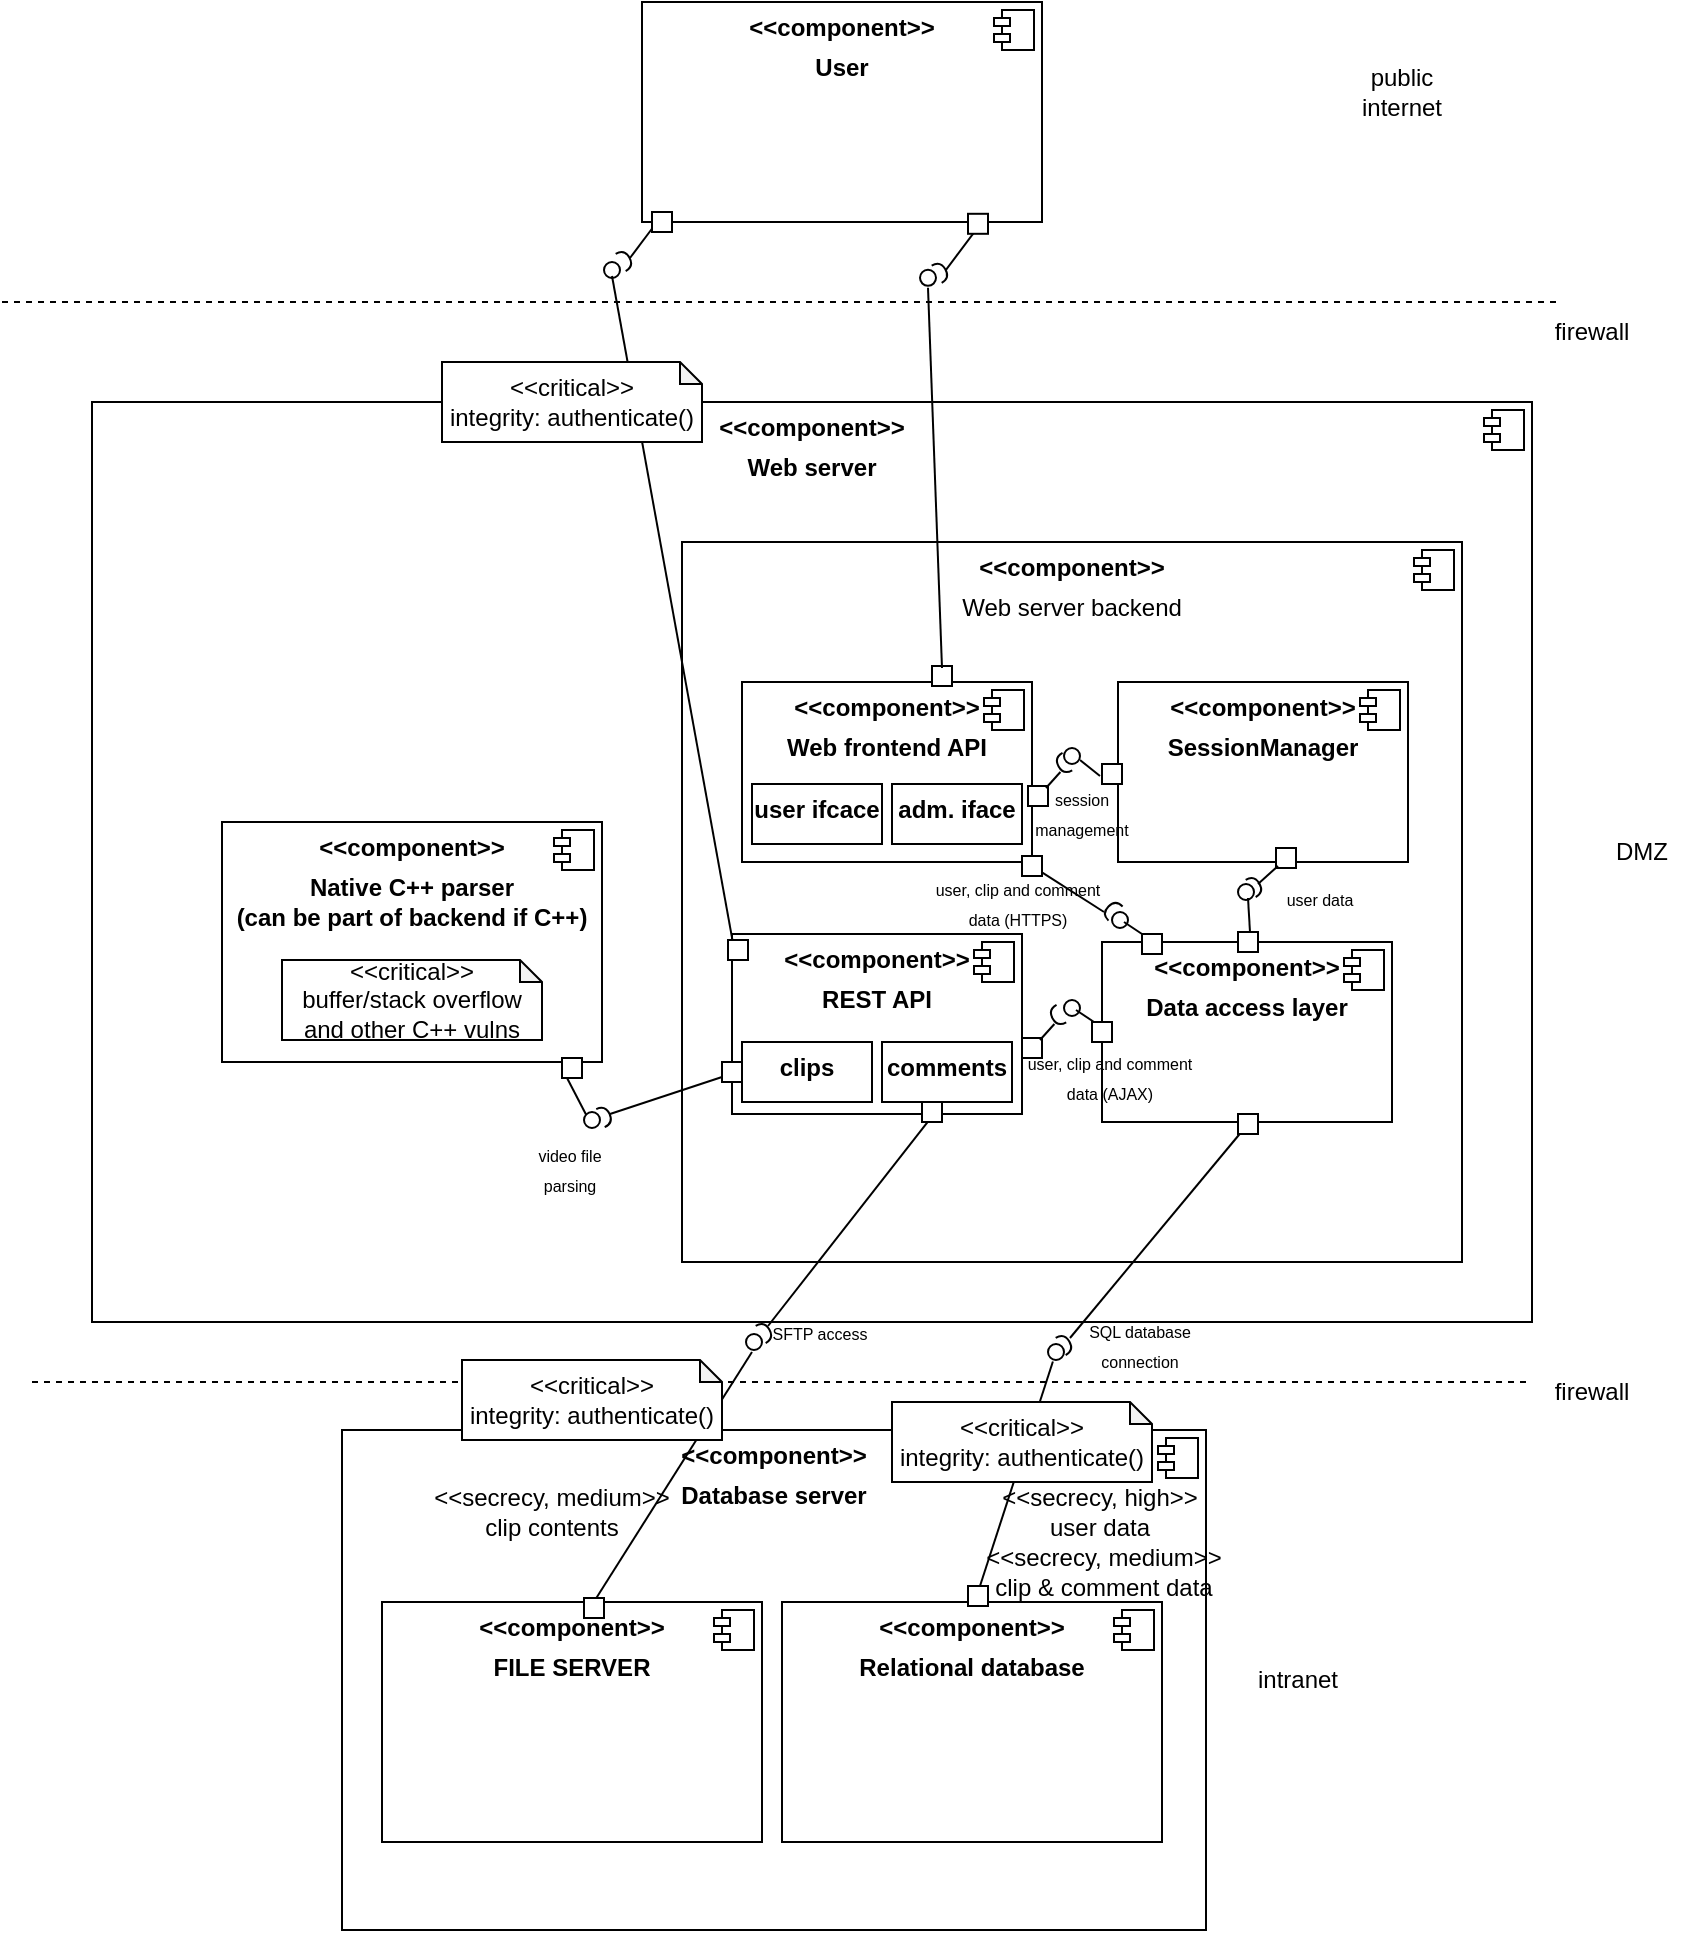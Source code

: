 <mxfile version="15.5.4" type="device"><diagram id="GSqzHgyZ8bAY6e9TYu-8" name="Page-1"><mxGraphModel dx="1420" dy="813" grid="1" gridSize="10" guides="1" tooltips="1" connect="1" arrows="1" fold="1" page="1" pageScale="1" pageWidth="850" pageHeight="1100" math="0" shadow="0"><root><mxCell id="0"/><mxCell id="1" parent="0"/><mxCell id="STXhcjaNy7lyqlX8jOq6-12" value="&lt;p style=&quot;margin: 0px ; margin-top: 6px ; text-align: center&quot;&gt;&lt;b&gt;&amp;lt;&amp;lt;component&amp;gt;&amp;gt;&lt;/b&gt;&lt;/p&gt;&lt;p style=&quot;margin: 0px ; margin-top: 6px ; text-align: center&quot;&gt;&lt;b&gt;Web server&lt;/b&gt;&lt;/p&gt;" style="align=left;overflow=fill;html=1;dropTarget=0;" parent="1" vertex="1"><mxGeometry x="65" y="200" width="720" height="460" as="geometry"/></mxCell><mxCell id="STXhcjaNy7lyqlX8jOq6-13" value="" style="shape=component;jettyWidth=8;jettyHeight=4;" parent="STXhcjaNy7lyqlX8jOq6-12" vertex="1"><mxGeometry x="1" width="20" height="20" relative="1" as="geometry"><mxPoint x="-24" y="4" as="offset"/></mxGeometry></mxCell><mxCell id="STXhcjaNy7lyqlX8jOq6-14" value="&lt;p style=&quot;margin: 0px ; margin-top: 6px ; text-align: center&quot;&gt;&lt;b&gt;&amp;lt;&amp;lt;component&amp;gt;&amp;gt;&lt;/b&gt;&lt;/p&gt;&lt;p style=&quot;margin: 0px ; margin-top: 6px ; text-align: center&quot;&gt;&lt;b&gt;Native C++ parser&lt;br&gt;(can be part of backend if C++)&lt;br&gt;&lt;/b&gt;&lt;/p&gt;" style="align=left;overflow=fill;html=1;dropTarget=0;" parent="1" vertex="1"><mxGeometry x="130" y="410" width="190" height="120" as="geometry"/></mxCell><mxCell id="STXhcjaNy7lyqlX8jOq6-15" value="" style="shape=component;jettyWidth=8;jettyHeight=4;" parent="STXhcjaNy7lyqlX8jOq6-14" vertex="1"><mxGeometry x="1" width="20" height="20" relative="1" as="geometry"><mxPoint x="-24" y="4" as="offset"/></mxGeometry></mxCell><mxCell id="STXhcjaNy7lyqlX8jOq6-16" value="&lt;p style=&quot;margin: 0px ; margin-top: 6px ; text-align: center&quot;&gt;&lt;b&gt;&amp;lt;&amp;lt;component&amp;gt;&amp;gt;&lt;/b&gt;&lt;/p&gt;&lt;p style=&quot;margin: 0px ; margin-top: 6px ; text-align: center&quot;&gt;Web server backend&lt;/p&gt;" style="align=left;overflow=fill;html=1;dropTarget=0;" parent="1" vertex="1"><mxGeometry x="360" y="270" width="390" height="360" as="geometry"/></mxCell><mxCell id="STXhcjaNy7lyqlX8jOq6-17" value="" style="shape=component;jettyWidth=8;jettyHeight=4;" parent="STXhcjaNy7lyqlX8jOq6-16" vertex="1"><mxGeometry x="1" width="20" height="20" relative="1" as="geometry"><mxPoint x="-24" y="4" as="offset"/></mxGeometry></mxCell><mxCell id="STXhcjaNy7lyqlX8jOq6-18" value="&lt;p style=&quot;margin: 0px ; margin-top: 6px ; text-align: center&quot;&gt;&lt;b&gt;&amp;lt;&amp;lt;component&amp;gt;&amp;gt;&lt;/b&gt;&lt;/p&gt;&lt;p style=&quot;margin: 0px ; margin-top: 6px ; text-align: center&quot;&gt;&lt;b&gt;SessionManager&lt;/b&gt;&lt;/p&gt;" style="align=left;overflow=fill;html=1;dropTarget=0;" parent="1" vertex="1"><mxGeometry x="578" y="340" width="145" height="90" as="geometry"/></mxCell><mxCell id="STXhcjaNy7lyqlX8jOq6-19" value="" style="shape=component;jettyWidth=8;jettyHeight=4;" parent="STXhcjaNy7lyqlX8jOq6-18" vertex="1"><mxGeometry x="1" width="20" height="20" relative="1" as="geometry"><mxPoint x="-24" y="4" as="offset"/></mxGeometry></mxCell><mxCell id="STXhcjaNy7lyqlX8jOq6-22" value="&lt;p style=&quot;margin: 0px ; margin-top: 6px ; text-align: center&quot;&gt;&lt;b&gt;&amp;lt;&amp;lt;component&amp;gt;&amp;gt;&lt;/b&gt;&lt;/p&gt;&lt;p style=&quot;margin: 0px ; margin-top: 6px ; text-align: center&quot;&gt;&lt;b&gt;REST API&lt;/b&gt;&lt;/p&gt;" style="align=left;overflow=fill;html=1;dropTarget=0;" parent="1" vertex="1"><mxGeometry x="385" y="466" width="145" height="90" as="geometry"/></mxCell><mxCell id="STXhcjaNy7lyqlX8jOq6-23" value="" style="shape=component;jettyWidth=8;jettyHeight=4;" parent="STXhcjaNy7lyqlX8jOq6-22" vertex="1"><mxGeometry x="1" width="20" height="20" relative="1" as="geometry"><mxPoint x="-24" y="4" as="offset"/></mxGeometry></mxCell><mxCell id="STXhcjaNy7lyqlX8jOq6-24" value="&lt;p style=&quot;margin: 0px ; margin-top: 6px ; text-align: center&quot;&gt;&lt;b&gt;&amp;lt;&amp;lt;component&amp;gt;&amp;gt;&lt;/b&gt;&lt;/p&gt;&lt;p style=&quot;margin: 0px ; margin-top: 6px ; text-align: center&quot;&gt;&lt;b&gt;Web frontend API&lt;/b&gt;&lt;/p&gt;" style="align=left;overflow=fill;html=1;dropTarget=0;" parent="1" vertex="1"><mxGeometry x="390" y="340" width="145" height="90" as="geometry"/></mxCell><mxCell id="STXhcjaNy7lyqlX8jOq6-25" value="" style="shape=component;jettyWidth=8;jettyHeight=4;" parent="STXhcjaNy7lyqlX8jOq6-24" vertex="1"><mxGeometry x="1" width="20" height="20" relative="1" as="geometry"><mxPoint x="-24" y="4" as="offset"/></mxGeometry></mxCell><mxCell id="STXhcjaNy7lyqlX8jOq6-26" value="&lt;p style=&quot;margin: 0px ; margin-top: 6px ; text-align: center&quot;&gt;&lt;b&gt;&amp;lt;&amp;lt;component&amp;gt;&amp;gt;&lt;/b&gt;&lt;/p&gt;&lt;p style=&quot;margin: 0px ; margin-top: 6px ; text-align: center&quot;&gt;&lt;b&gt;Database server&lt;/b&gt;&lt;/p&gt;" style="align=left;overflow=fill;html=1;dropTarget=0;" parent="1" vertex="1"><mxGeometry x="190" y="714" width="432" height="250" as="geometry"/></mxCell><mxCell id="STXhcjaNy7lyqlX8jOq6-27" value="" style="shape=component;jettyWidth=8;jettyHeight=4;" parent="STXhcjaNy7lyqlX8jOq6-26" vertex="1"><mxGeometry x="1" width="20" height="20" relative="1" as="geometry"><mxPoint x="-24" y="4" as="offset"/></mxGeometry></mxCell><mxCell id="STXhcjaNy7lyqlX8jOq6-33" value="&lt;p style=&quot;margin: 0px ; margin-top: 6px ; text-align: center&quot;&gt;&lt;b&gt;&amp;lt;&amp;lt;component&amp;gt;&amp;gt;&lt;/b&gt;&lt;/p&gt;&lt;p style=&quot;margin: 0px ; margin-top: 6px ; text-align: center&quot;&gt;&lt;b&gt;Data access layer&lt;/b&gt;&lt;/p&gt;" style="align=left;overflow=fill;html=1;dropTarget=0;" parent="1" vertex="1"><mxGeometry x="570" y="470" width="145" height="90" as="geometry"/></mxCell><mxCell id="STXhcjaNy7lyqlX8jOq6-34" value="" style="shape=component;jettyWidth=8;jettyHeight=4;" parent="STXhcjaNy7lyqlX8jOq6-33" vertex="1"><mxGeometry x="1" width="20" height="20" relative="1" as="geometry"><mxPoint x="-24" y="4" as="offset"/></mxGeometry></mxCell><mxCell id="STXhcjaNy7lyqlX8jOq6-44" value="" style="ellipse;html=1;fontSize=11;align=center;fillColor=none;points=[];aspect=fixed;resizable=0;verticalAlign=bottom;labelPosition=center;verticalLabelPosition=top;flipH=1;perimeterSpacing=1;" parent="1" vertex="1"><mxGeometry x="543" y="671" width="8" height="8" as="geometry"/></mxCell><mxCell id="STXhcjaNy7lyqlX8jOq6-43" value="" style="endArrow=none;html=1;rounded=0;align=center;verticalAlign=top;endFill=0;labelBackgroundColor=none;endSize=2;" parent="1" target="STXhcjaNy7lyqlX8jOq6-44" edge="1"><mxGeometry relative="1" as="geometry"><mxPoint x="509" y="792" as="sourcePoint"/></mxGeometry></mxCell><mxCell id="STXhcjaNy7lyqlX8jOq6-56" value="" style="html=1;rounded=0;" parent="1" vertex="1"><mxGeometry x="638" y="556" width="10" height="10" as="geometry"/></mxCell><mxCell id="STXhcjaNy7lyqlX8jOq6-57" value="" style="endArrow=none;html=1;rounded=0;align=center;verticalAlign=top;endFill=0;labelBackgroundColor=none;endSize=2;" parent="1" source="STXhcjaNy7lyqlX8jOq6-56" edge="1"><mxGeometry relative="1" as="geometry"><mxPoint x="554" y="668" as="targetPoint"/></mxGeometry></mxCell><mxCell id="STXhcjaNy7lyqlX8jOq6-58" value="" style="shape=requiredInterface;html=1;fontSize=11;align=center;fillColor=none;points=[];aspect=fixed;resizable=0;verticalAlign=bottom;labelPosition=center;verticalLabelPosition=top;flipH=1;rotation=-210;" parent="1" vertex="1"><mxGeometry x="549" y="666" width="5" height="10" as="geometry"/></mxCell><mxCell id="STXhcjaNy7lyqlX8jOq6-59" value="&lt;font style=&quot;font-size: 8px&quot;&gt;SQL database connection&lt;/font&gt;" style="text;html=1;strokeColor=none;fillColor=none;align=center;verticalAlign=middle;whiteSpace=wrap;rounded=0;" parent="1" vertex="1"><mxGeometry x="559" y="656" width="60" height="30" as="geometry"/></mxCell><mxCell id="STXhcjaNy7lyqlX8jOq6-62" value="" style="html=1;rounded=0;" parent="1" vertex="1"><mxGeometry x="565" y="510" width="10" height="10" as="geometry"/></mxCell><mxCell id="STXhcjaNy7lyqlX8jOq6-63" value="" style="html=1;rounded=0;" parent="1" vertex="1"><mxGeometry x="638" y="465" width="10" height="10" as="geometry"/></mxCell><mxCell id="STXhcjaNy7lyqlX8jOq6-69" value="&lt;p style=&quot;margin: 0px ; margin-top: 6px ; text-align: center&quot;&gt;&lt;b&gt;user ifcace&lt;/b&gt;&lt;/p&gt;" style="align=left;overflow=fill;html=1;dropTarget=0;" parent="1" vertex="1"><mxGeometry x="395" y="391" width="65" height="30" as="geometry"/></mxCell><mxCell id="STXhcjaNy7lyqlX8jOq6-71" value="&lt;p style=&quot;margin: 0px ; margin-top: 6px ; text-align: center&quot;&gt;&lt;b&gt;adm. iface&lt;/b&gt;&lt;/p&gt;" style="align=left;overflow=fill;html=1;dropTarget=0;" parent="1" vertex="1"><mxGeometry x="465" y="391" width="65" height="30" as="geometry"/></mxCell><mxCell id="STXhcjaNy7lyqlX8jOq6-72" value="&lt;p style=&quot;margin: 0px ; margin-top: 6px ; text-align: center&quot;&gt;&lt;b&gt;&amp;lt;&amp;lt;component&amp;gt;&amp;gt;&lt;/b&gt;&lt;/p&gt;&lt;p style=&quot;margin: 0px ; margin-top: 6px ; text-align: center&quot;&gt;&lt;b&gt;User&lt;/b&gt;&lt;/p&gt;" style="align=left;overflow=fill;html=1;dropTarget=0;" parent="1" vertex="1"><mxGeometry x="340" width="200" height="110" as="geometry"/></mxCell><mxCell id="STXhcjaNy7lyqlX8jOq6-73" value="" style="shape=component;jettyWidth=8;jettyHeight=4;" parent="STXhcjaNy7lyqlX8jOq6-72" vertex="1"><mxGeometry x="1" width="20" height="20" relative="1" as="geometry"><mxPoint x="-24" y="4" as="offset"/></mxGeometry></mxCell><mxCell id="STXhcjaNy7lyqlX8jOq6-77" value="" style="endArrow=none;dashed=1;html=1;rounded=0;fontSize=8;" parent="1" edge="1"><mxGeometry width="50" height="50" relative="1" as="geometry"><mxPoint x="20" y="150" as="sourcePoint"/><mxPoint x="800" y="150" as="targetPoint"/></mxGeometry></mxCell><mxCell id="STXhcjaNy7lyqlX8jOq6-78" value="" style="endArrow=none;dashed=1;html=1;rounded=0;fontSize=8;" parent="1" edge="1"><mxGeometry width="50" height="50" relative="1" as="geometry"><mxPoint x="35" y="690" as="sourcePoint"/><mxPoint x="785" y="690.0" as="targetPoint"/></mxGeometry></mxCell><mxCell id="STXhcjaNy7lyqlX8jOq6-80" value="&lt;font style=&quot;font-size: 12px&quot;&gt;DMZ&lt;/font&gt;" style="text;html=1;strokeColor=none;fillColor=none;align=center;verticalAlign=middle;whiteSpace=wrap;rounded=0;fontSize=8;" parent="1" vertex="1"><mxGeometry x="810" y="410.0" width="60" height="30" as="geometry"/></mxCell><mxCell id="STXhcjaNy7lyqlX8jOq6-81" value="&lt;font style=&quot;font-size: 12px&quot;&gt;public internet&lt;/font&gt;" style="text;html=1;strokeColor=none;fillColor=none;align=center;verticalAlign=middle;whiteSpace=wrap;rounded=0;fontSize=8;" parent="1" vertex="1"><mxGeometry x="690" y="30.0" width="60" height="30" as="geometry"/></mxCell><mxCell id="STXhcjaNy7lyqlX8jOq6-82" value="&lt;font style=&quot;font-size: 12px&quot;&gt;intranet&lt;/font&gt;" style="text;html=1;strokeColor=none;fillColor=none;align=center;verticalAlign=middle;whiteSpace=wrap;rounded=0;fontSize=8;" parent="1" vertex="1"><mxGeometry x="638" y="824.0" width="60" height="30" as="geometry"/></mxCell><mxCell id="STXhcjaNy7lyqlX8jOq6-84" value="&lt;font style=&quot;font-size: 12px&quot;&gt;firewall&lt;/font&gt;" style="text;html=1;strokeColor=none;fillColor=none;align=center;verticalAlign=middle;whiteSpace=wrap;rounded=0;fontSize=8;" parent="1" vertex="1"><mxGeometry x="785" y="680.0" width="60" height="30" as="geometry"/></mxCell><mxCell id="STXhcjaNy7lyqlX8jOq6-85" value="&lt;font style=&quot;font-size: 12px&quot;&gt;firewall&lt;/font&gt;" style="text;html=1;strokeColor=none;fillColor=none;align=center;verticalAlign=middle;whiteSpace=wrap;rounded=0;fontSize=8;" parent="1" vertex="1"><mxGeometry x="785" y="150.0" width="60" height="30" as="geometry"/></mxCell><mxCell id="STXhcjaNy7lyqlX8jOq6-86" value="" style="endArrow=none;html=1;rounded=0;align=center;verticalAlign=top;endFill=0;labelBackgroundColor=none;endSize=2;" parent="1" edge="1"><mxGeometry relative="1" as="geometry"><mxPoint x="644" y="464.997" as="sourcePoint"/><mxPoint x="643" y="448" as="targetPoint"/></mxGeometry></mxCell><mxCell id="STXhcjaNy7lyqlX8jOq6-87" value="&lt;p style=&quot;margin: 0px ; margin-top: 6px ; text-align: center&quot;&gt;&lt;b&gt;&amp;lt;&amp;lt;component&amp;gt;&amp;gt;&lt;/b&gt;&lt;/p&gt;&lt;p style=&quot;margin: 0px ; margin-top: 6px ; text-align: center&quot;&gt;&lt;b&gt;Relational database&lt;/b&gt;&lt;/p&gt;" style="align=left;overflow=fill;html=1;dropTarget=0;" parent="1" vertex="1"><mxGeometry x="410" y="800" width="190" height="120" as="geometry"/></mxCell><mxCell id="STXhcjaNy7lyqlX8jOq6-88" value="" style="shape=component;jettyWidth=8;jettyHeight=4;" parent="STXhcjaNy7lyqlX8jOq6-87" vertex="1"><mxGeometry x="1" width="20" height="20" relative="1" as="geometry"><mxPoint x="-24" y="4" as="offset"/></mxGeometry></mxCell><mxCell id="STXhcjaNy7lyqlX8jOq6-89" value="&lt;p style=&quot;margin: 0px ; margin-top: 6px ; text-align: center&quot;&gt;&lt;b&gt;&amp;lt;&amp;lt;component&amp;gt;&amp;gt;&lt;/b&gt;&lt;/p&gt;&lt;p style=&quot;margin: 0px ; margin-top: 6px ; text-align: center&quot;&gt;&lt;b&gt;FILE SERVER&lt;/b&gt;&lt;/p&gt;" style="align=left;overflow=fill;html=1;dropTarget=0;" parent="1" vertex="1"><mxGeometry x="210" y="800" width="190" height="120" as="geometry"/></mxCell><mxCell id="STXhcjaNy7lyqlX8jOq6-90" value="" style="shape=component;jettyWidth=8;jettyHeight=4;" parent="STXhcjaNy7lyqlX8jOq6-89" vertex="1"><mxGeometry x="1" width="20" height="20" relative="1" as="geometry"><mxPoint x="-24" y="4" as="offset"/></mxGeometry></mxCell><mxCell id="STXhcjaNy7lyqlX8jOq6-42" value="" style="html=1;rounded=0;" parent="1" vertex="1"><mxGeometry x="503" y="792" width="10" height="10" as="geometry"/></mxCell><mxCell id="STXhcjaNy7lyqlX8jOq6-92" value="" style="html=1;rounded=0;" parent="1" vertex="1"><mxGeometry x="311" y="798" width="10" height="10" as="geometry"/></mxCell><mxCell id="STXhcjaNy7lyqlX8jOq6-93" value="" style="endArrow=none;html=1;rounded=0;align=center;verticalAlign=top;endFill=0;labelBackgroundColor=none;endSize=2;" parent="1" edge="1"><mxGeometry relative="1" as="geometry"><mxPoint x="317" y="798.25" as="sourcePoint"/><mxPoint x="395" y="675" as="targetPoint"/></mxGeometry></mxCell><mxCell id="STXhcjaNy7lyqlX8jOq6-94" value="" style="ellipse;html=1;fontSize=11;align=center;fillColor=none;points=[];aspect=fixed;resizable=0;verticalAlign=bottom;labelPosition=center;verticalLabelPosition=top;flipH=1;perimeterSpacing=1;" parent="1" vertex="1"><mxGeometry x="392" y="666" width="8" height="8" as="geometry"/></mxCell><mxCell id="STXhcjaNy7lyqlX8jOq6-95" value="" style="endArrow=none;html=1;rounded=0;align=center;verticalAlign=top;endFill=0;labelBackgroundColor=none;endSize=2;" parent="1" edge="1"><mxGeometry relative="1" as="geometry"><mxPoint x="486" y="555.997" as="sourcePoint"/><mxPoint x="403" y="662" as="targetPoint"/></mxGeometry></mxCell><mxCell id="STXhcjaNy7lyqlX8jOq6-96" value="" style="html=1;rounded=0;" parent="1" vertex="1"><mxGeometry x="480" y="550" width="10" height="10" as="geometry"/></mxCell><mxCell id="STXhcjaNy7lyqlX8jOq6-97" value="" style="shape=requiredInterface;html=1;fontSize=11;align=center;fillColor=none;points=[];aspect=fixed;resizable=0;verticalAlign=bottom;labelPosition=center;verticalLabelPosition=top;flipH=1;rotation=-210;" parent="1" vertex="1"><mxGeometry x="399" y="660" width="5" height="10" as="geometry"/></mxCell><mxCell id="STXhcjaNy7lyqlX8jOq6-98" value="&lt;font style=&quot;font-size: 8px&quot;&gt;SFTP access&lt;br&gt;&lt;/font&gt;" style="text;html=1;strokeColor=none;fillColor=none;align=center;verticalAlign=middle;whiteSpace=wrap;rounded=0;" parent="1" vertex="1"><mxGeometry x="399" y="650" width="60" height="30" as="geometry"/></mxCell><mxCell id="STXhcjaNy7lyqlX8jOq6-99" value="" style="ellipse;html=1;fontSize=11;align=center;fillColor=none;points=[];aspect=fixed;resizable=0;verticalAlign=bottom;labelPosition=center;verticalLabelPosition=top;flipH=1;perimeterSpacing=1;" parent="1" vertex="1"><mxGeometry x="638" y="441" width="8" height="8" as="geometry"/></mxCell><mxCell id="STXhcjaNy7lyqlX8jOq6-100" value="" style="shape=requiredInterface;html=1;fontSize=11;align=center;fillColor=none;points=[];aspect=fixed;resizable=0;verticalAlign=bottom;labelPosition=center;verticalLabelPosition=top;flipH=1;rotation=-210;" parent="1" vertex="1"><mxGeometry x="644" y="437" width="5" height="10" as="geometry"/></mxCell><mxCell id="STXhcjaNy7lyqlX8jOq6-101" value="" style="html=1;rounded=0;" parent="1" vertex="1"><mxGeometry x="657" y="423" width="10" height="10" as="geometry"/></mxCell><mxCell id="STXhcjaNy7lyqlX8jOq6-102" value="" style="endArrow=none;html=1;rounded=0;align=center;verticalAlign=top;endFill=0;labelBackgroundColor=none;endSize=2;" parent="1" edge="1"><mxGeometry relative="1" as="geometry"><mxPoint x="658" y="431.997" as="sourcePoint"/><mxPoint x="648" y="441" as="targetPoint"/></mxGeometry></mxCell><mxCell id="STXhcjaNy7lyqlX8jOq6-103" value="&lt;span style=&quot;font-size: 8px&quot;&gt;user data&lt;/span&gt;" style="text;html=1;strokeColor=none;fillColor=none;align=center;verticalAlign=middle;whiteSpace=wrap;rounded=0;" parent="1" vertex="1"><mxGeometry x="649" y="433" width="60" height="30" as="geometry"/></mxCell><mxCell id="STXhcjaNy7lyqlX8jOq6-105" value="" style="html=1;rounded=0;" parent="1" vertex="1"><mxGeometry x="570" y="381" width="10" height="10" as="geometry"/></mxCell><mxCell id="STXhcjaNy7lyqlX8jOq6-106" value="" style="ellipse;html=1;fontSize=11;align=center;fillColor=none;points=[];aspect=fixed;resizable=0;verticalAlign=bottom;labelPosition=center;verticalLabelPosition=top;flipH=1;perimeterSpacing=1;" parent="1" vertex="1"><mxGeometry x="551" y="373" width="8" height="8" as="geometry"/></mxCell><mxCell id="STXhcjaNy7lyqlX8jOq6-107" value="" style="endArrow=none;html=1;rounded=0;align=center;verticalAlign=top;endFill=0;labelBackgroundColor=none;endSize=2;" parent="1" edge="1"><mxGeometry relative="1" as="geometry"><mxPoint x="559" y="379" as="sourcePoint"/><mxPoint x="569" y="387" as="targetPoint"/></mxGeometry></mxCell><mxCell id="STXhcjaNy7lyqlX8jOq6-108" value="" style="html=1;rounded=0;" parent="1" vertex="1"><mxGeometry x="533" y="392" width="10" height="10" as="geometry"/></mxCell><mxCell id="STXhcjaNy7lyqlX8jOq6-111" value="" style="shape=requiredInterface;html=1;fontSize=11;align=center;fillColor=none;points=[];aspect=fixed;resizable=0;verticalAlign=bottom;labelPosition=center;verticalLabelPosition=top;flipH=1;rotation=-29;" parent="1" vertex="1"><mxGeometry x="548" y="376" width="5" height="10" as="geometry"/></mxCell><mxCell id="STXhcjaNy7lyqlX8jOq6-112" value="" style="endArrow=none;html=1;rounded=0;align=center;verticalAlign=top;endFill=0;labelBackgroundColor=none;endSize=2;entryX=1.115;entryY=0.787;entryDx=0;entryDy=0;entryPerimeter=0;" parent="1" target="STXhcjaNy7lyqlX8jOq6-111" edge="1"><mxGeometry relative="1" as="geometry"><mxPoint x="542" y="393" as="sourcePoint"/><mxPoint x="579" y="397" as="targetPoint"/></mxGeometry></mxCell><mxCell id="STXhcjaNy7lyqlX8jOq6-113" value="&lt;font style=&quot;font-size: 8px&quot;&gt;session management&lt;/font&gt;" style="text;html=1;strokeColor=none;fillColor=none;align=center;verticalAlign=middle;whiteSpace=wrap;rounded=0;" parent="1" vertex="1"><mxGeometry x="530" y="390" width="60" height="30" as="geometry"/></mxCell><mxCell id="STXhcjaNy7lyqlX8jOq6-114" value="" style="html=1;rounded=0;" parent="1" vertex="1"><mxGeometry x="485" y="332" width="10" height="10" as="geometry"/></mxCell><mxCell id="STXhcjaNy7lyqlX8jOq6-115" value="" style="endArrow=none;html=1;rounded=0;align=center;verticalAlign=top;endFill=0;labelBackgroundColor=none;endSize=2;" parent="1" edge="1"><mxGeometry relative="1" as="geometry"><mxPoint x="483" y="142.9" as="sourcePoint"/><mxPoint x="490" y="333.0" as="targetPoint"/></mxGeometry></mxCell><mxCell id="STXhcjaNy7lyqlX8jOq6-128" value="" style="ellipse;html=1;fontSize=11;align=center;fillColor=none;points=[];aspect=fixed;resizable=0;verticalAlign=bottom;labelPosition=center;verticalLabelPosition=top;flipH=1;perimeterSpacing=1;" parent="1" vertex="1"><mxGeometry x="479" y="133.9" width="8" height="8" as="geometry"/></mxCell><mxCell id="STXhcjaNy7lyqlX8jOq6-129" value="" style="shape=requiredInterface;html=1;fontSize=11;align=center;fillColor=none;points=[];aspect=fixed;resizable=0;verticalAlign=bottom;labelPosition=center;verticalLabelPosition=top;flipH=1;rotation=-210;" parent="1" vertex="1"><mxGeometry x="487" y="129.9" width="5" height="10" as="geometry"/></mxCell><mxCell id="STXhcjaNy7lyqlX8jOq6-132" value="" style="endArrow=none;html=1;rounded=0;align=center;verticalAlign=top;endFill=0;labelBackgroundColor=none;endSize=2;" parent="1" edge="1"><mxGeometry relative="1" as="geometry"><mxPoint x="507" y="113.9" as="sourcePoint"/><mxPoint x="492" y="133.9" as="targetPoint"/></mxGeometry></mxCell><mxCell id="STXhcjaNy7lyqlX8jOq6-133" value="" style="html=1;rounded=0;" parent="1" vertex="1"><mxGeometry x="503" y="105.9" width="10" height="10" as="geometry"/></mxCell><mxCell id="STXhcjaNy7lyqlX8jOq6-136" value="" style="ellipse;html=1;fontSize=11;align=center;fillColor=none;points=[];aspect=fixed;resizable=0;verticalAlign=bottom;labelPosition=center;verticalLabelPosition=top;flipH=1;perimeterSpacing=1;" parent="1" vertex="1"><mxGeometry x="321" y="130" width="8" height="8" as="geometry"/></mxCell><mxCell id="STXhcjaNy7lyqlX8jOq6-138" value="" style="endArrow=none;html=1;rounded=0;align=center;verticalAlign=top;endFill=0;labelBackgroundColor=none;endSize=2;" parent="1" edge="1"><mxGeometry relative="1" as="geometry"><mxPoint x="325" y="137" as="sourcePoint"/><mxPoint x="386.5" y="476.05" as="targetPoint"/></mxGeometry></mxCell><mxCell id="STXhcjaNy7lyqlX8jOq6-139" value="" style="html=1;rounded=0;" parent="1" vertex="1"><mxGeometry x="383" y="469" width="10" height="10" as="geometry"/></mxCell><mxCell id="STXhcjaNy7lyqlX8jOq6-143" value="" style="shape=requiredInterface;html=1;fontSize=11;align=center;fillColor=none;points=[];aspect=fixed;resizable=0;verticalAlign=bottom;labelPosition=center;verticalLabelPosition=top;flipH=1;rotation=-210;" parent="1" vertex="1"><mxGeometry x="329" y="124" width="5" height="10" as="geometry"/></mxCell><mxCell id="STXhcjaNy7lyqlX8jOq6-144" value="" style="endArrow=none;html=1;rounded=0;align=center;verticalAlign=top;endFill=0;labelBackgroundColor=none;endSize=2;" parent="1" edge="1"><mxGeometry relative="1" as="geometry"><mxPoint x="349" y="108" as="sourcePoint"/><mxPoint x="334" y="128.0" as="targetPoint"/></mxGeometry></mxCell><mxCell id="STXhcjaNy7lyqlX8jOq6-145" value="" style="html=1;rounded=0;" parent="1" vertex="1"><mxGeometry x="345" y="105" width="10" height="10" as="geometry"/></mxCell><mxCell id="STXhcjaNy7lyqlX8jOq6-149" value="&lt;p style=&quot;margin: 0px ; margin-top: 6px ; text-align: center&quot;&gt;&lt;b&gt;clips&lt;/b&gt;&lt;/p&gt;" style="align=left;overflow=fill;html=1;dropTarget=0;" parent="1" vertex="1"><mxGeometry x="390" y="520" width="65" height="30" as="geometry"/></mxCell><mxCell id="STXhcjaNy7lyqlX8jOq6-150" value="&lt;p style=&quot;margin: 0px ; margin-top: 6px ; text-align: center&quot;&gt;&lt;b&gt;comments&lt;/b&gt;&lt;/p&gt;" style="align=left;overflow=fill;html=1;dropTarget=0;" parent="1" vertex="1"><mxGeometry x="460" y="520" width="65" height="30" as="geometry"/></mxCell><mxCell id="STXhcjaNy7lyqlX8jOq6-152" value="" style="endArrow=none;html=1;rounded=0;align=center;verticalAlign=top;endFill=0;labelBackgroundColor=none;endSize=2;" parent="1" edge="1"><mxGeometry relative="1" as="geometry"><mxPoint x="566" y="509.997" as="sourcePoint"/><mxPoint x="557" y="504" as="targetPoint"/></mxGeometry></mxCell><mxCell id="STXhcjaNy7lyqlX8jOq6-153" value="" style="ellipse;html=1;fontSize=11;align=center;fillColor=none;points=[];aspect=fixed;resizable=0;verticalAlign=bottom;labelPosition=center;verticalLabelPosition=top;flipH=1;perimeterSpacing=1;" parent="1" vertex="1"><mxGeometry x="551" y="499" width="8" height="8" as="geometry"/></mxCell><mxCell id="STXhcjaNy7lyqlX8jOq6-154" value="" style="html=1;rounded=0;" parent="1" vertex="1"><mxGeometry x="530" y="518" width="10" height="10" as="geometry"/></mxCell><mxCell id="STXhcjaNy7lyqlX8jOq6-155" value="" style="shape=requiredInterface;html=1;fontSize=11;align=center;fillColor=none;points=[];aspect=fixed;resizable=0;verticalAlign=bottom;labelPosition=center;verticalLabelPosition=top;flipH=1;rotation=-29;" parent="1" vertex="1"><mxGeometry x="545" y="502" width="5" height="10" as="geometry"/></mxCell><mxCell id="STXhcjaNy7lyqlX8jOq6-156" value="" style="endArrow=none;html=1;rounded=0;align=center;verticalAlign=top;endFill=0;labelBackgroundColor=none;endSize=2;entryX=1.115;entryY=0.787;entryDx=0;entryDy=0;entryPerimeter=0;" parent="1" target="STXhcjaNy7lyqlX8jOq6-155" edge="1"><mxGeometry relative="1" as="geometry"><mxPoint x="539" y="519" as="sourcePoint"/><mxPoint x="576" y="523" as="targetPoint"/></mxGeometry></mxCell><mxCell id="STXhcjaNy7lyqlX8jOq6-157" value="&lt;span style=&quot;font-size: 8px&quot;&gt;user, clip and comment data (AJAX)&lt;/span&gt;" style="text;html=1;strokeColor=none;fillColor=none;align=center;verticalAlign=middle;whiteSpace=wrap;rounded=0;" parent="1" vertex="1"><mxGeometry x="529" y="522" width="90" height="30" as="geometry"/></mxCell><mxCell id="STXhcjaNy7lyqlX8jOq6-160" value="" style="ellipse;html=1;fontSize=11;align=center;fillColor=none;points=[];aspect=fixed;resizable=0;verticalAlign=bottom;labelPosition=center;verticalLabelPosition=top;flipH=1;perimeterSpacing=1;" parent="1" vertex="1"><mxGeometry x="311" y="555" width="8" height="8" as="geometry"/></mxCell><mxCell id="STXhcjaNy7lyqlX8jOq6-163" value="" style="html=1;rounded=0;" parent="1" vertex="1"><mxGeometry x="380" y="530" width="10" height="10" as="geometry"/></mxCell><mxCell id="STXhcjaNy7lyqlX8jOq6-164" value="" style="shape=requiredInterface;html=1;fontSize=11;align=center;fillColor=none;points=[];aspect=fixed;resizable=0;verticalAlign=bottom;labelPosition=center;verticalLabelPosition=top;flipH=1;rotation=-205;" parent="1" vertex="1"><mxGeometry x="319" y="552" width="5" height="10" as="geometry"/></mxCell><mxCell id="STXhcjaNy7lyqlX8jOq6-165" value="" style="endArrow=none;html=1;rounded=0;align=center;verticalAlign=top;endFill=0;labelBackgroundColor=none;endSize=2;" parent="1" edge="1"><mxGeometry relative="1" as="geometry"><mxPoint x="312" y="556.25" as="sourcePoint"/><mxPoint x="302" y="537" as="targetPoint"/></mxGeometry></mxCell><mxCell id="STXhcjaNy7lyqlX8jOq6-166" value="" style="html=1;rounded=0;" parent="1" vertex="1"><mxGeometry x="300" y="528" width="10" height="10" as="geometry"/></mxCell><mxCell id="STXhcjaNy7lyqlX8jOq6-167" value="&lt;span style=&quot;font-size: 8px&quot;&gt;video file parsing&lt;/span&gt;" style="text;html=1;strokeColor=none;fillColor=none;align=center;verticalAlign=middle;whiteSpace=wrap;rounded=0;" parent="1" vertex="1"><mxGeometry x="274" y="568" width="60" height="30" as="geometry"/></mxCell><mxCell id="STXhcjaNy7lyqlX8jOq6-168" value="" style="endArrow=none;html=1;rounded=0;align=center;verticalAlign=top;endFill=0;labelBackgroundColor=none;endSize=2;exitX=0;exitY=0.75;exitDx=0;exitDy=0;" parent="1" source="STXhcjaNy7lyqlX8jOq6-163" edge="1"><mxGeometry relative="1" as="geometry"><mxPoint x="383" y="537.997" as="sourcePoint"/><mxPoint x="324" y="556" as="targetPoint"/></mxGeometry></mxCell><mxCell id="HjzoxmdiNR6hLgtyLtiI-1" value="" style="html=1;rounded=0;" parent="1" vertex="1"><mxGeometry x="590" y="466" width="10" height="10" as="geometry"/></mxCell><mxCell id="HjzoxmdiNR6hLgtyLtiI-3" value="" style="endArrow=none;html=1;rounded=0;align=center;verticalAlign=top;endFill=0;labelBackgroundColor=none;endSize=2;" parent="1" edge="1"><mxGeometry relative="1" as="geometry"><mxPoint x="590" y="465.997" as="sourcePoint"/><mxPoint x="581.0" y="460" as="targetPoint"/></mxGeometry></mxCell><mxCell id="HjzoxmdiNR6hLgtyLtiI-4" value="" style="ellipse;html=1;fontSize=11;align=center;fillColor=none;points=[];aspect=fixed;resizable=0;verticalAlign=bottom;labelPosition=center;verticalLabelPosition=top;flipH=1;perimeterSpacing=1;" parent="1" vertex="1"><mxGeometry x="575" y="455" width="8" height="8" as="geometry"/></mxCell><mxCell id="HjzoxmdiNR6hLgtyLtiI-5" value="" style="shape=requiredInterface;html=1;fontSize=11;align=center;fillColor=none;points=[];aspect=fixed;resizable=0;verticalAlign=bottom;labelPosition=center;verticalLabelPosition=top;flipH=1;rotation=45;" parent="1" vertex="1"><mxGeometry x="572.5" y="449" width="5" height="10" as="geometry"/></mxCell><mxCell id="HjzoxmdiNR6hLgtyLtiI-6" value="" style="endArrow=none;html=1;rounded=0;align=center;verticalAlign=top;endFill=0;labelBackgroundColor=none;endSize=2;startArrow=none;" parent="1" source="HjzoxmdiNR6hLgtyLtiI-7" edge="1"><mxGeometry relative="1" as="geometry"><mxPoint x="571" y="455" as="sourcePoint"/><mxPoint x="536" y="433" as="targetPoint"/></mxGeometry></mxCell><mxCell id="HjzoxmdiNR6hLgtyLtiI-7" value="" style="html=1;rounded=0;" parent="1" vertex="1"><mxGeometry x="530" y="427" width="10" height="10" as="geometry"/></mxCell><mxCell id="HjzoxmdiNR6hLgtyLtiI-8" value="" style="endArrow=none;html=1;rounded=0;align=center;verticalAlign=top;endFill=0;labelBackgroundColor=none;endSize=2;" parent="1" target="HjzoxmdiNR6hLgtyLtiI-7" edge="1"><mxGeometry relative="1" as="geometry"><mxPoint x="571" y="455" as="sourcePoint"/><mxPoint x="536" y="433" as="targetPoint"/></mxGeometry></mxCell><mxCell id="HjzoxmdiNR6hLgtyLtiI-9" value="&lt;span style=&quot;font-size: 8px&quot;&gt;user, clip and comment data (HTTPS)&lt;/span&gt;" style="text;html=1;strokeColor=none;fillColor=none;align=center;verticalAlign=middle;whiteSpace=wrap;rounded=0;" parent="1" vertex="1"><mxGeometry x="482.5" y="435" width="90" height="30" as="geometry"/></mxCell><mxCell id="iuToWhFE9Tw5PeO_t05x-1" value="&amp;lt;&amp;lt;critical&amp;gt;&amp;gt;&lt;br&gt;integrity: authenticate()" style="shape=note;whiteSpace=wrap;html=1;backgroundOutline=1;darkOpacity=0.05;size=11;" parent="1" vertex="1"><mxGeometry x="240" y="180" width="130" height="40" as="geometry"/></mxCell><mxCell id="iuToWhFE9Tw5PeO_t05x-3" value="&amp;lt;&amp;lt;critical&amp;gt;&amp;gt;&lt;br&gt;integrity: authenticate()" style="shape=note;whiteSpace=wrap;html=1;backgroundOutline=1;darkOpacity=0.05;size=11;" parent="1" vertex="1"><mxGeometry x="250" y="679" width="130" height="40" as="geometry"/></mxCell><mxCell id="iuToWhFE9Tw5PeO_t05x-4" value="&amp;lt;&amp;lt;critical&amp;gt;&amp;gt;&lt;br&gt;integrity: authenticate()" style="shape=note;whiteSpace=wrap;html=1;backgroundOutline=1;darkOpacity=0.05;size=11;" parent="1" vertex="1"><mxGeometry x="465" y="700" width="130" height="40" as="geometry"/></mxCell><mxCell id="iuToWhFE9Tw5PeO_t05x-8" value="&amp;lt;&amp;lt;secrecy, high&amp;gt;&amp;gt;&lt;br&gt;user data&lt;br&gt;" style="text;html=1;strokeColor=none;fillColor=none;align=center;verticalAlign=middle;whiteSpace=wrap;rounded=0;" parent="1" vertex="1"><mxGeometry x="494" y="740" width="150" height="30" as="geometry"/></mxCell><mxCell id="iuToWhFE9Tw5PeO_t05x-9" value="&amp;lt;&amp;lt;secrecy, medium&amp;gt;&amp;gt;&lt;br&gt;clip &amp;amp; comment data" style="text;html=1;strokeColor=none;fillColor=none;align=center;verticalAlign=middle;whiteSpace=wrap;rounded=0;" parent="1" vertex="1"><mxGeometry x="496" y="770" width="150" height="30" as="geometry"/></mxCell><mxCell id="iuToWhFE9Tw5PeO_t05x-10" value="&amp;lt;&amp;lt;secrecy, medium&amp;gt;&amp;gt;&lt;br&gt;clip contents" style="text;html=1;strokeColor=none;fillColor=none;align=center;verticalAlign=middle;whiteSpace=wrap;rounded=0;" parent="1" vertex="1"><mxGeometry x="220" y="740" width="150" height="30" as="geometry"/></mxCell><mxCell id="iuToWhFE9Tw5PeO_t05x-11" value="&amp;lt;&amp;lt;critical&amp;gt;&amp;gt;&lt;br&gt;buffer/stack overflow and other C++ vulns" style="shape=note;whiteSpace=wrap;html=1;backgroundOutline=1;darkOpacity=0.05;size=11;" parent="1" vertex="1"><mxGeometry x="160" y="479" width="130" height="40" as="geometry"/></mxCell></root></mxGraphModel></diagram></mxfile>